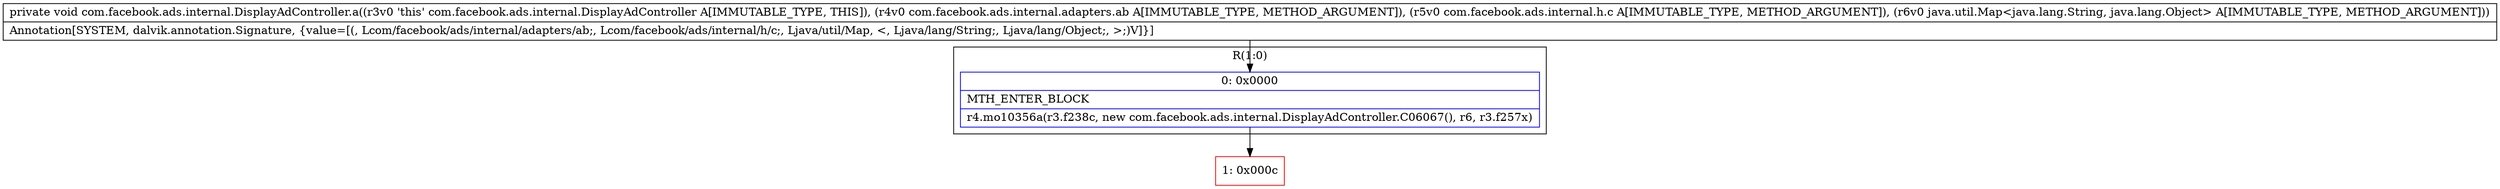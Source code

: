 digraph "CFG forcom.facebook.ads.internal.DisplayAdController.a(Lcom\/facebook\/ads\/internal\/adapters\/ab;Lcom\/facebook\/ads\/internal\/h\/c;Ljava\/util\/Map;)V" {
subgraph cluster_Region_853625344 {
label = "R(1:0)";
node [shape=record,color=blue];
Node_0 [shape=record,label="{0\:\ 0x0000|MTH_ENTER_BLOCK\l|r4.mo10356a(r3.f238c, new com.facebook.ads.internal.DisplayAdController.C06067(), r6, r3.f257x)\l}"];
}
Node_1 [shape=record,color=red,label="{1\:\ 0x000c}"];
MethodNode[shape=record,label="{private void com.facebook.ads.internal.DisplayAdController.a((r3v0 'this' com.facebook.ads.internal.DisplayAdController A[IMMUTABLE_TYPE, THIS]), (r4v0 com.facebook.ads.internal.adapters.ab A[IMMUTABLE_TYPE, METHOD_ARGUMENT]), (r5v0 com.facebook.ads.internal.h.c A[IMMUTABLE_TYPE, METHOD_ARGUMENT]), (r6v0 java.util.Map\<java.lang.String, java.lang.Object\> A[IMMUTABLE_TYPE, METHOD_ARGUMENT]))  | Annotation[SYSTEM, dalvik.annotation.Signature, \{value=[(, Lcom\/facebook\/ads\/internal\/adapters\/ab;, Lcom\/facebook\/ads\/internal\/h\/c;, Ljava\/util\/Map, \<, Ljava\/lang\/String;, Ljava\/lang\/Object;, \>;)V]\}]\l}"];
MethodNode -> Node_0;
Node_0 -> Node_1;
}

